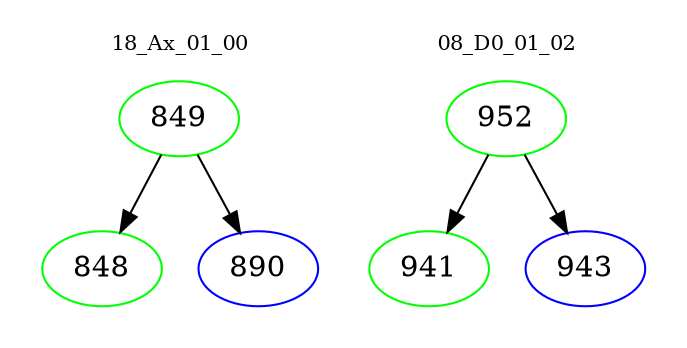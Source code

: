 digraph{
subgraph cluster_0 {
color = white
label = "18_Ax_01_00";
fontsize=10;
T0_849 [label="849", color="green"]
T0_849 -> T0_848 [color="black"]
T0_848 [label="848", color="green"]
T0_849 -> T0_890 [color="black"]
T0_890 [label="890", color="blue"]
}
subgraph cluster_1 {
color = white
label = "08_D0_01_02";
fontsize=10;
T1_952 [label="952", color="green"]
T1_952 -> T1_941 [color="black"]
T1_941 [label="941", color="green"]
T1_952 -> T1_943 [color="black"]
T1_943 [label="943", color="blue"]
}
}
